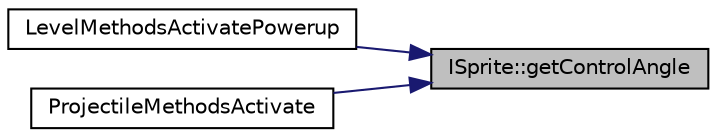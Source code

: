 digraph "ISprite::getControlAngle"
{
 // LATEX_PDF_SIZE
  edge [fontname="Helvetica",fontsize="10",labelfontname="Helvetica",labelfontsize="10"];
  node [fontname="Helvetica",fontsize="10",shape=record];
  rankdir="RL";
  Node1 [label="ISprite::getControlAngle",height=0.2,width=0.4,color="black", fillcolor="grey75", style="filled", fontcolor="black",tooltip=" "];
  Node1 -> Node2 [dir="back",color="midnightblue",fontsize="10",style="solid"];
  Node2 [label="LevelMethodsActivatePowerup",height=0.2,width=0.4,color="black", fillcolor="white", style="filled",URL="$_level_methods_8cpp.html#a6d369950fdf186510fa7c6d6d946c22f",tooltip="Activates an available powerup sprite so that the player can pick up a little extra power :)"];
  Node1 -> Node3 [dir="back",color="midnightblue",fontsize="10",style="solid"];
  Node3 [label="ProjectileMethodsActivate",height=0.2,width=0.4,color="black", fillcolor="white", style="filled",URL="$_projectile_methods_8cpp.html#a6ae279912f991524c93cab86f9db21bb",tooltip="Delegate method to activate an available bullet sprite so that it can shoot off into the wild blue yo..."];
}
